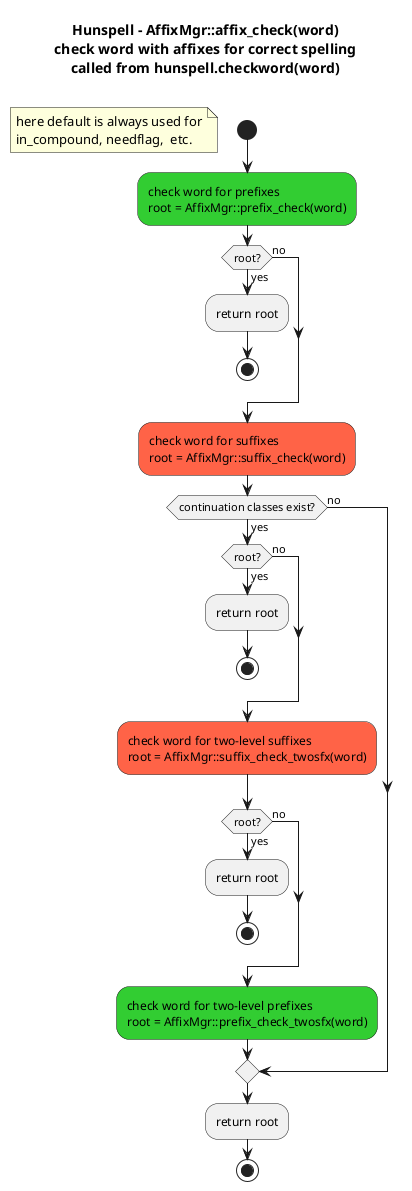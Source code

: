 @startuml
skinparam backgroundcolor White|White

title Hunspell - AffixMgr::affix_check(word)\ncheck word with affixes for correct spelling\ncalled from hunspell.checkword(word)\n

start
floating note: here default is always used for\nin_compound, needflag,  etc.

#limegreen:check word for prefixes\nroot = AffixMgr::prefix_check(word);
if (root?) then (yes)
	:return root;
	stop
else (no)
endif

#tomato:check word for suffixes\nroot = AffixMgr::suffix_check(word);
if (continuation classes exist?) then (yes)
	if (root?) then (yes)
		:return root;
		stop
	else (no)
	endif

	#tomato:check word for two-level suffixes\nroot = AffixMgr::suffix_check_twosfx(word);
	if (root?) then (yes)
		:return root;
		stop
	else (no)
	endif

	#limegreen:check word for two-level prefixes\nroot = AffixMgr::prefix_check_twosfx(word);
else (no)
endif

:return root;
stop

@enduml
